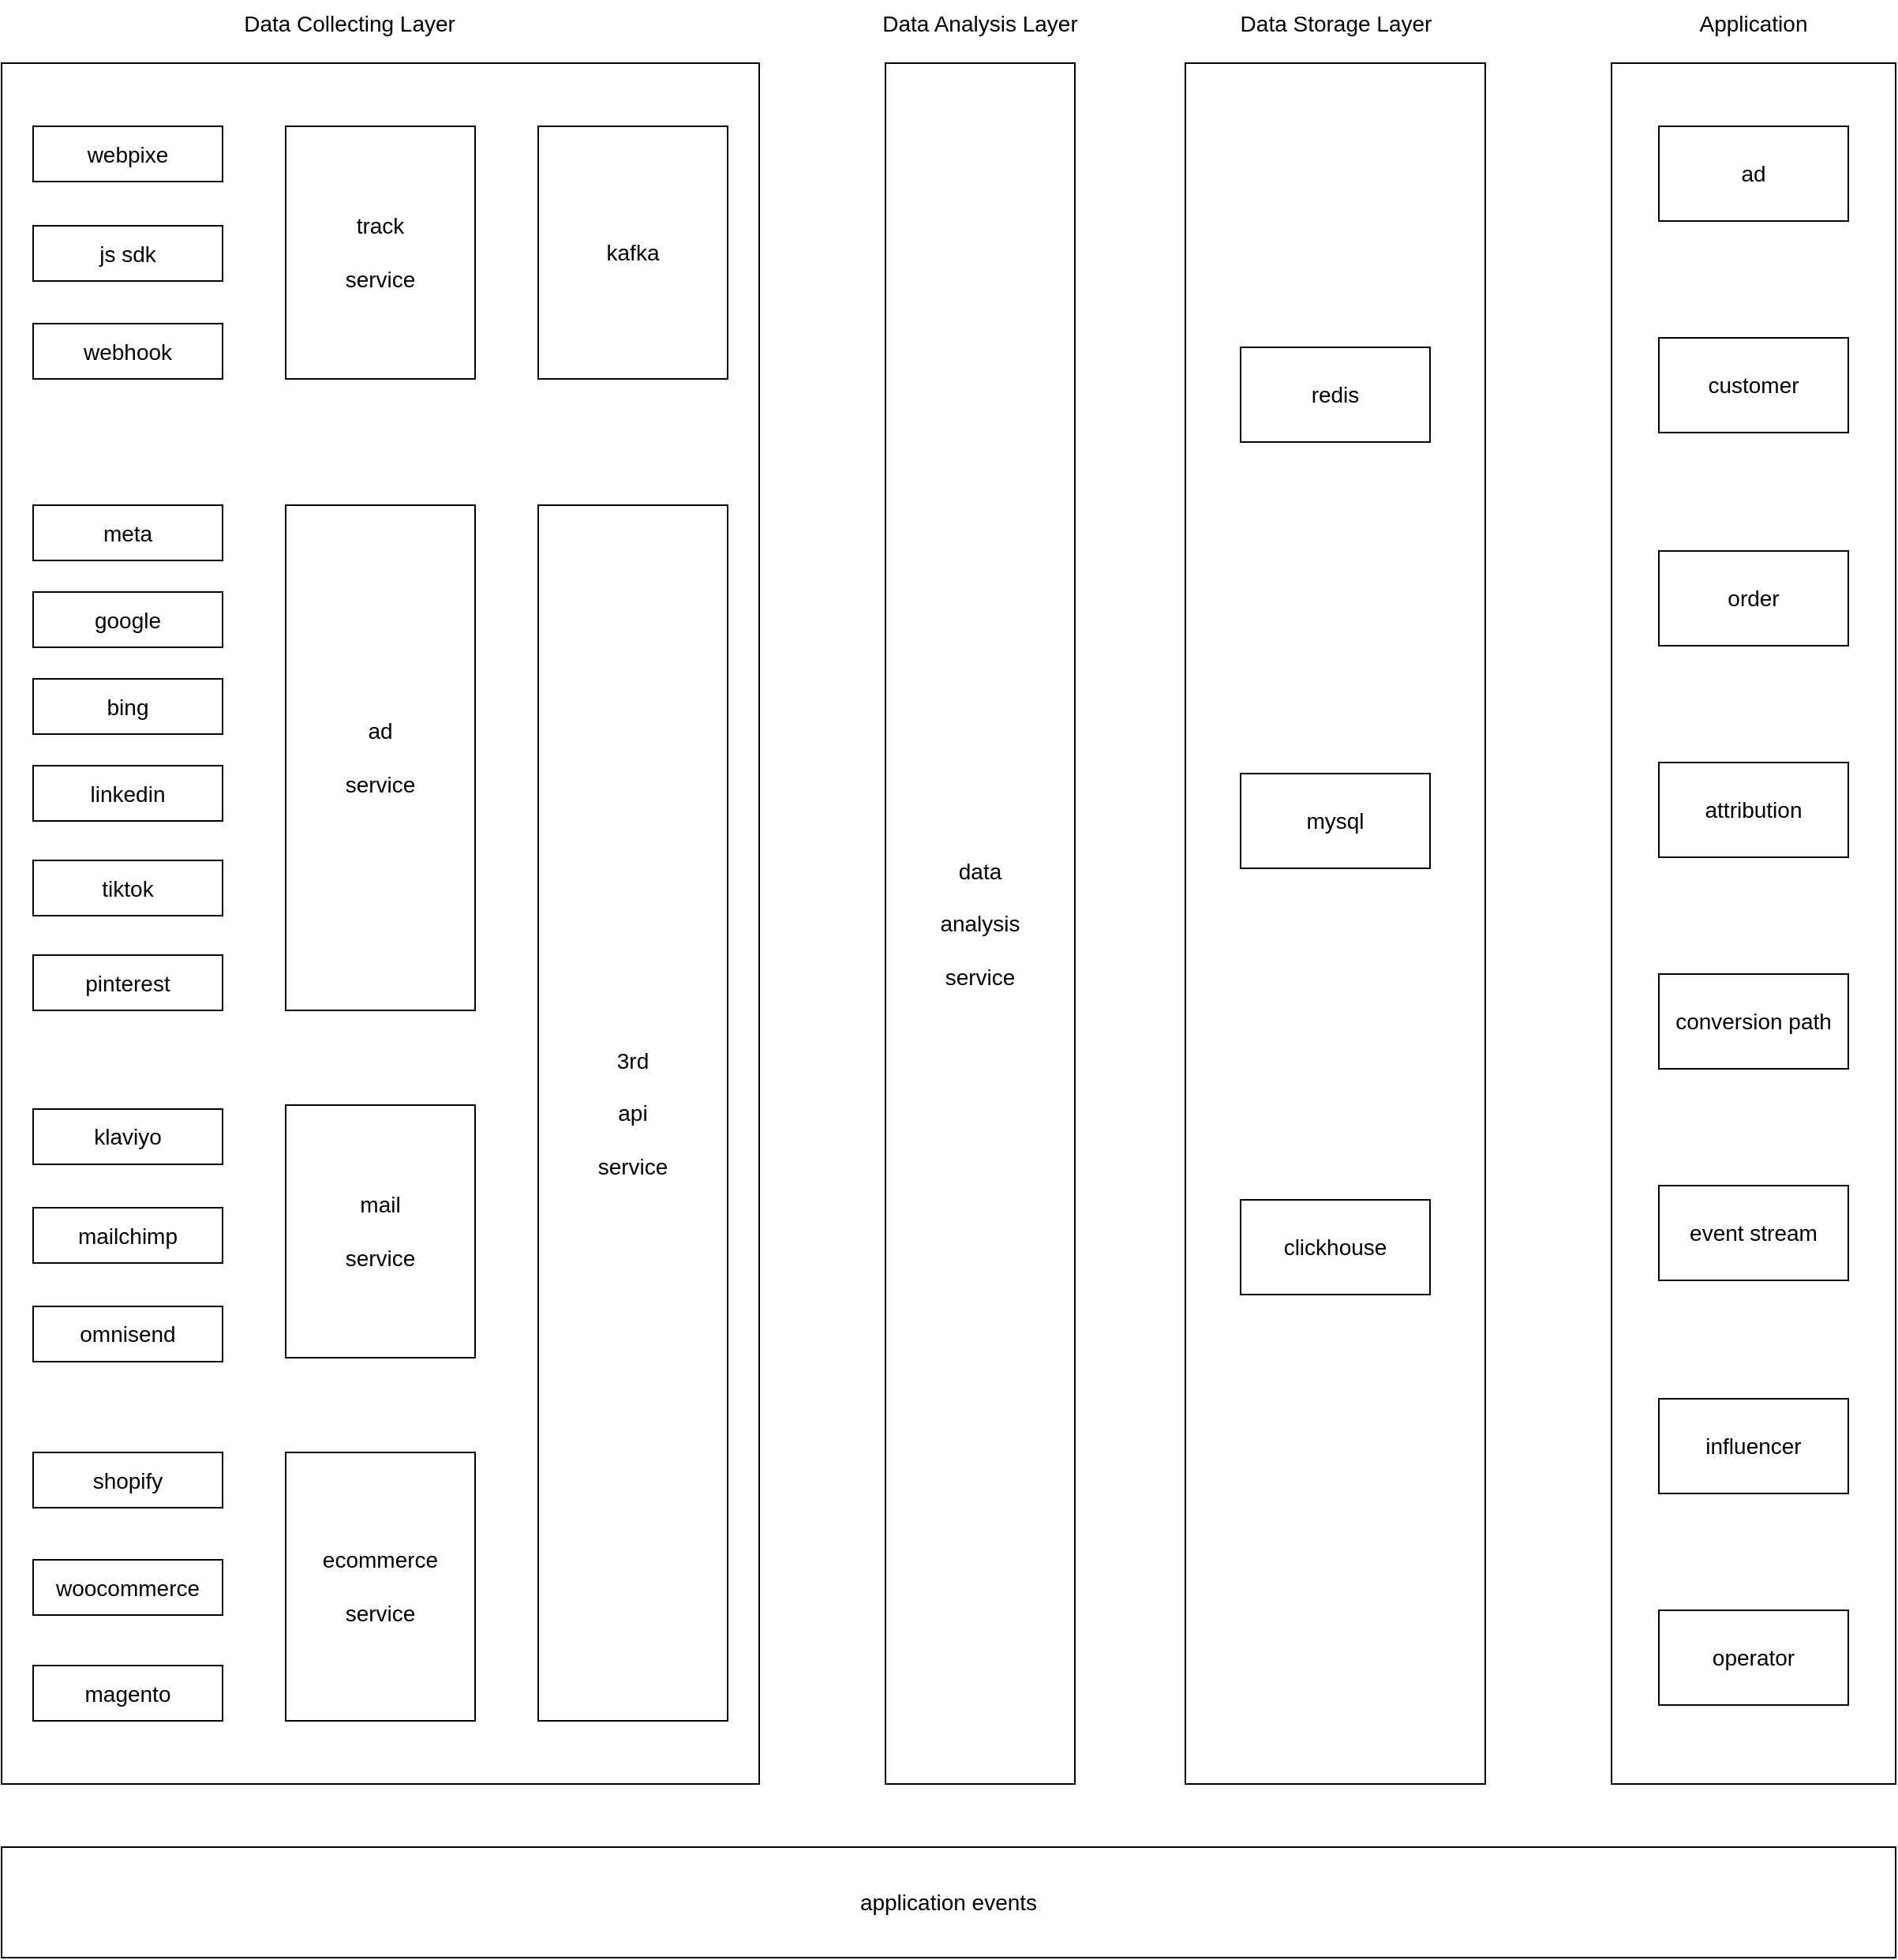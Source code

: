 <mxfile version="22.1.11" type="github">
  <diagram name="第 1 页" id="z60zmUDA_NRWNLkNqfMZ">
    <mxGraphModel dx="1578" dy="2115" grid="1" gridSize="10" guides="1" tooltips="1" connect="1" arrows="1" fold="1" page="1" pageScale="1" pageWidth="827" pageHeight="1169" math="0" shadow="0">
      <root>
        <mxCell id="0" />
        <mxCell id="1" parent="0" />
        <mxCell id="jyB_UmzL48LcIVnqlv-9-24" value="" style="rounded=0;whiteSpace=wrap;html=1;fontSize=14;" parent="1" vertex="1">
          <mxGeometry x="20" y="20" width="480" height="1090" as="geometry" />
        </mxCell>
        <mxCell id="jyB_UmzL48LcIVnqlv-9-1" value="webpixe" style="rounded=0;whiteSpace=wrap;html=1;fontSize=14;" parent="1" vertex="1">
          <mxGeometry x="40" y="60" width="120" height="35" as="geometry" />
        </mxCell>
        <mxCell id="jyB_UmzL48LcIVnqlv-9-2" value="js sdk" style="rounded=0;whiteSpace=wrap;html=1;fontSize=14;" parent="1" vertex="1">
          <mxGeometry x="40" y="123" width="120" height="35" as="geometry" />
        </mxCell>
        <mxCell id="jyB_UmzL48LcIVnqlv-9-3" value="webhook" style="rounded=0;whiteSpace=wrap;html=1;fontSize=14;" parent="1" vertex="1">
          <mxGeometry x="40" y="185" width="120" height="35" as="geometry" />
        </mxCell>
        <mxCell id="jyB_UmzL48LcIVnqlv-9-4" value="track&lt;br style=&quot;font-size: 14px;&quot;&gt;&lt;br style=&quot;font-size: 14px;&quot;&gt;service" style="rounded=0;whiteSpace=wrap;html=1;fontSize=14;" parent="1" vertex="1">
          <mxGeometry x="200" y="60" width="120" height="160" as="geometry" />
        </mxCell>
        <mxCell id="jyB_UmzL48LcIVnqlv-9-5" value="kafka" style="rounded=0;whiteSpace=wrap;html=1;fontSize=14;" parent="1" vertex="1">
          <mxGeometry x="360" y="60" width="120" height="160" as="geometry" />
        </mxCell>
        <mxCell id="jyB_UmzL48LcIVnqlv-9-6" value="meta" style="rounded=0;whiteSpace=wrap;html=1;fontSize=14;" parent="1" vertex="1">
          <mxGeometry x="40" y="300" width="120" height="35" as="geometry" />
        </mxCell>
        <mxCell id="jyB_UmzL48LcIVnqlv-9-7" value="google" style="rounded=0;whiteSpace=wrap;html=1;fontSize=14;" parent="1" vertex="1">
          <mxGeometry x="40" y="355" width="120" height="35" as="geometry" />
        </mxCell>
        <mxCell id="jyB_UmzL48LcIVnqlv-9-8" value="bing" style="rounded=0;whiteSpace=wrap;html=1;fontSize=14;" parent="1" vertex="1">
          <mxGeometry x="40" y="410" width="120" height="35" as="geometry" />
        </mxCell>
        <mxCell id="jyB_UmzL48LcIVnqlv-9-9" value="linkedin" style="rounded=0;whiteSpace=wrap;html=1;fontSize=14;" parent="1" vertex="1">
          <mxGeometry x="40" y="465" width="120" height="35" as="geometry" />
        </mxCell>
        <mxCell id="jyB_UmzL48LcIVnqlv-9-10" value="tiktok" style="rounded=0;whiteSpace=wrap;html=1;fontSize=14;" parent="1" vertex="1">
          <mxGeometry x="40" y="525" width="120" height="35" as="geometry" />
        </mxCell>
        <mxCell id="jyB_UmzL48LcIVnqlv-9-11" value="pinterest" style="rounded=0;whiteSpace=wrap;html=1;fontSize=14;" parent="1" vertex="1">
          <mxGeometry x="40" y="585" width="120" height="35" as="geometry" />
        </mxCell>
        <mxCell id="jyB_UmzL48LcIVnqlv-9-12" value="klaviyo" style="rounded=0;whiteSpace=wrap;html=1;fontSize=14;" parent="1" vertex="1">
          <mxGeometry x="40" y="682.5" width="120" height="35" as="geometry" />
        </mxCell>
        <mxCell id="jyB_UmzL48LcIVnqlv-9-13" value="mailchimp" style="rounded=0;whiteSpace=wrap;html=1;fontSize=14;" parent="1" vertex="1">
          <mxGeometry x="40" y="745" width="120" height="35" as="geometry" />
        </mxCell>
        <mxCell id="jyB_UmzL48LcIVnqlv-9-14" value="omnisend" style="rounded=0;whiteSpace=wrap;html=1;fontSize=14;" parent="1" vertex="1">
          <mxGeometry x="40" y="807.5" width="120" height="35" as="geometry" />
        </mxCell>
        <mxCell id="jyB_UmzL48LcIVnqlv-9-15" value="shopify" style="rounded=0;whiteSpace=wrap;html=1;fontSize=14;" parent="1" vertex="1">
          <mxGeometry x="40" y="900" width="120" height="35" as="geometry" />
        </mxCell>
        <mxCell id="jyB_UmzL48LcIVnqlv-9-16" value="woocommerce" style="rounded=0;whiteSpace=wrap;html=1;fontSize=14;" parent="1" vertex="1">
          <mxGeometry x="40" y="968" width="120" height="35" as="geometry" />
        </mxCell>
        <mxCell id="jyB_UmzL48LcIVnqlv-9-17" value="magento" style="rounded=0;whiteSpace=wrap;html=1;fontSize=14;" parent="1" vertex="1">
          <mxGeometry x="40" y="1035" width="120" height="35" as="geometry" />
        </mxCell>
        <mxCell id="jyB_UmzL48LcIVnqlv-9-18" value="ad&lt;br style=&quot;font-size: 14px;&quot;&gt;&lt;br style=&quot;font-size: 14px;&quot;&gt;service" style="rounded=0;whiteSpace=wrap;html=1;fontSize=14;" parent="1" vertex="1">
          <mxGeometry x="200" y="300" width="120" height="320" as="geometry" />
        </mxCell>
        <mxCell id="jyB_UmzL48LcIVnqlv-9-19" value="mail&lt;br style=&quot;font-size: 14px;&quot;&gt;&lt;br style=&quot;font-size: 14px;&quot;&gt;service" style="rounded=0;whiteSpace=wrap;html=1;fontSize=14;" parent="1" vertex="1">
          <mxGeometry x="200" y="680" width="120" height="160" as="geometry" />
        </mxCell>
        <mxCell id="jyB_UmzL48LcIVnqlv-9-20" value="ecommerce&lt;br style=&quot;font-size: 14px;&quot;&gt;&lt;br style=&quot;font-size: 14px;&quot;&gt;service" style="rounded=0;whiteSpace=wrap;html=1;fontSize=14;" parent="1" vertex="1">
          <mxGeometry x="200" y="900" width="120" height="170" as="geometry" />
        </mxCell>
        <mxCell id="jyB_UmzL48LcIVnqlv-9-21" value="3rd&lt;br style=&quot;font-size: 14px;&quot;&gt;&lt;br style=&quot;font-size: 14px;&quot;&gt;api&lt;br style=&quot;font-size: 14px;&quot;&gt;&lt;br style=&quot;font-size: 14px;&quot;&gt;service" style="rounded=0;whiteSpace=wrap;html=1;fontSize=14;" parent="1" vertex="1">
          <mxGeometry x="360" y="300" width="120" height="770" as="geometry" />
        </mxCell>
        <mxCell id="jyB_UmzL48LcIVnqlv-9-22" value="data&lt;br style=&quot;font-size: 14px;&quot;&gt;&lt;br style=&quot;font-size: 14px;&quot;&gt;analysis&lt;br style=&quot;font-size: 14px;&quot;&gt;&lt;br style=&quot;font-size: 14px;&quot;&gt;service" style="rounded=0;whiteSpace=wrap;html=1;fontSize=14;" parent="1" vertex="1">
          <mxGeometry x="580" y="20" width="120" height="1090" as="geometry" />
        </mxCell>
        <mxCell id="jyB_UmzL48LcIVnqlv-9-23" value="" style="rounded=0;whiteSpace=wrap;html=1;fontSize=14;" parent="1" vertex="1">
          <mxGeometry x="770" y="20" width="190" height="1090" as="geometry" />
        </mxCell>
        <mxCell id="jyB_UmzL48LcIVnqlv-9-26" value="Data Collecting Layer" style="text;html=1;align=center;verticalAlign=middle;resizable=0;points=[];autosize=1;strokeColor=none;fillColor=none;fontSize=14;" parent="1" vertex="1">
          <mxGeometry x="160" y="-20" width="160" height="30" as="geometry" />
        </mxCell>
        <mxCell id="ryWL0rZuBNHNWBqCZ-Gl-1" value="Data Analysis Layer" style="text;html=1;strokeColor=none;fillColor=none;align=center;verticalAlign=middle;whiteSpace=wrap;rounded=0;fontSize=14;" vertex="1" parent="1">
          <mxGeometry x="575" y="-20" width="130" height="30" as="geometry" />
        </mxCell>
        <mxCell id="ryWL0rZuBNHNWBqCZ-Gl-2" value="Data Storage Layer" style="text;html=1;strokeColor=none;fillColor=none;align=center;verticalAlign=middle;whiteSpace=wrap;rounded=0;fontSize=14;" vertex="1" parent="1">
          <mxGeometry x="787.5" y="-20" width="155" height="30" as="geometry" />
        </mxCell>
        <mxCell id="ryWL0rZuBNHNWBqCZ-Gl-3" value="redis" style="rounded=0;whiteSpace=wrap;html=1;fontSize=14;" vertex="1" parent="1">
          <mxGeometry x="805" y="200" width="120" height="60" as="geometry" />
        </mxCell>
        <mxCell id="ryWL0rZuBNHNWBqCZ-Gl-4" value="application events" style="rounded=0;whiteSpace=wrap;html=1;fontSize=14;" vertex="1" parent="1">
          <mxGeometry x="20" y="1150" width="1200" height="70" as="geometry" />
        </mxCell>
        <mxCell id="ryWL0rZuBNHNWBqCZ-Gl-5" value="mysql" style="rounded=0;whiteSpace=wrap;html=1;fontSize=14;" vertex="1" parent="1">
          <mxGeometry x="805" y="470" width="120" height="60" as="geometry" />
        </mxCell>
        <mxCell id="ryWL0rZuBNHNWBqCZ-Gl-6" value="clickhouse" style="rounded=0;whiteSpace=wrap;html=1;fontSize=14;" vertex="1" parent="1">
          <mxGeometry x="805" y="740" width="120" height="60" as="geometry" />
        </mxCell>
        <mxCell id="ryWL0rZuBNHNWBqCZ-Gl-7" value="" style="rounded=0;whiteSpace=wrap;html=1;fontSize=14;" vertex="1" parent="1">
          <mxGeometry x="1040" y="20" width="180" height="1090" as="geometry" />
        </mxCell>
        <mxCell id="ryWL0rZuBNHNWBqCZ-Gl-8" value="Application" style="text;html=1;strokeColor=none;fillColor=none;align=center;verticalAlign=middle;whiteSpace=wrap;rounded=0;fontSize=14;" vertex="1" parent="1">
          <mxGeometry x="1100" y="-20" width="60" height="30" as="geometry" />
        </mxCell>
        <mxCell id="ryWL0rZuBNHNWBqCZ-Gl-9" value="ad" style="rounded=0;whiteSpace=wrap;html=1;fontSize=14;" vertex="1" parent="1">
          <mxGeometry x="1070" y="60" width="120" height="60" as="geometry" />
        </mxCell>
        <mxCell id="ryWL0rZuBNHNWBqCZ-Gl-10" value="customer" style="rounded=0;whiteSpace=wrap;html=1;fontSize=14;" vertex="1" parent="1">
          <mxGeometry x="1070" y="194" width="120" height="60" as="geometry" />
        </mxCell>
        <mxCell id="ryWL0rZuBNHNWBqCZ-Gl-11" value="order" style="rounded=0;whiteSpace=wrap;html=1;fontSize=14;" vertex="1" parent="1">
          <mxGeometry x="1070" y="329" width="120" height="60" as="geometry" />
        </mxCell>
        <mxCell id="ryWL0rZuBNHNWBqCZ-Gl-12" value="attribution" style="rounded=0;whiteSpace=wrap;html=1;fontSize=14;" vertex="1" parent="1">
          <mxGeometry x="1070" y="463" width="120" height="60" as="geometry" />
        </mxCell>
        <mxCell id="ryWL0rZuBNHNWBqCZ-Gl-13" value="conversion path" style="rounded=0;whiteSpace=wrap;html=1;fontSize=14;" vertex="1" parent="1">
          <mxGeometry x="1070" y="597" width="120" height="60" as="geometry" />
        </mxCell>
        <mxCell id="ryWL0rZuBNHNWBqCZ-Gl-14" value="event stream" style="rounded=0;whiteSpace=wrap;html=1;fontSize=14;" vertex="1" parent="1">
          <mxGeometry x="1070" y="731" width="120" height="60" as="geometry" />
        </mxCell>
        <mxCell id="ryWL0rZuBNHNWBqCZ-Gl-15" value="influencer" style="rounded=0;whiteSpace=wrap;html=1;fontSize=14;" vertex="1" parent="1">
          <mxGeometry x="1070" y="866" width="120" height="60" as="geometry" />
        </mxCell>
        <mxCell id="ryWL0rZuBNHNWBqCZ-Gl-16" value="operator" style="rounded=0;whiteSpace=wrap;html=1;fontSize=14;" vertex="1" parent="1">
          <mxGeometry x="1070" y="1000" width="120" height="60" as="geometry" />
        </mxCell>
      </root>
    </mxGraphModel>
  </diagram>
</mxfile>

